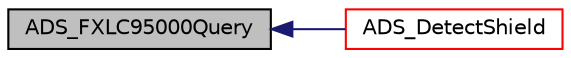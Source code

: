 digraph "ADS_FXLC95000Query"
{
  edge [fontname="Helvetica",fontsize="10",labelfontname="Helvetica",labelfontsize="10"];
  node [fontname="Helvetica",fontsize="10",shape=record];
  rankdir="LR";
  Node69 [label="ADS_FXLC95000Query",height=0.2,width=0.4,color="black", fillcolor="grey75", style="filled", fontcolor="black"];
  Node69 -> Node70 [dir="back",color="midnightblue",fontsize="10",style="solid",fontname="Helvetica"];
  Node70 [label="ADS_DetectShield",height=0.2,width=0.4,color="red", fillcolor="white", style="filled",URL="$auto__detection__service__kl25z_8c.html#a01f30c94c49eadb65cc176f79209e84c"];
}
